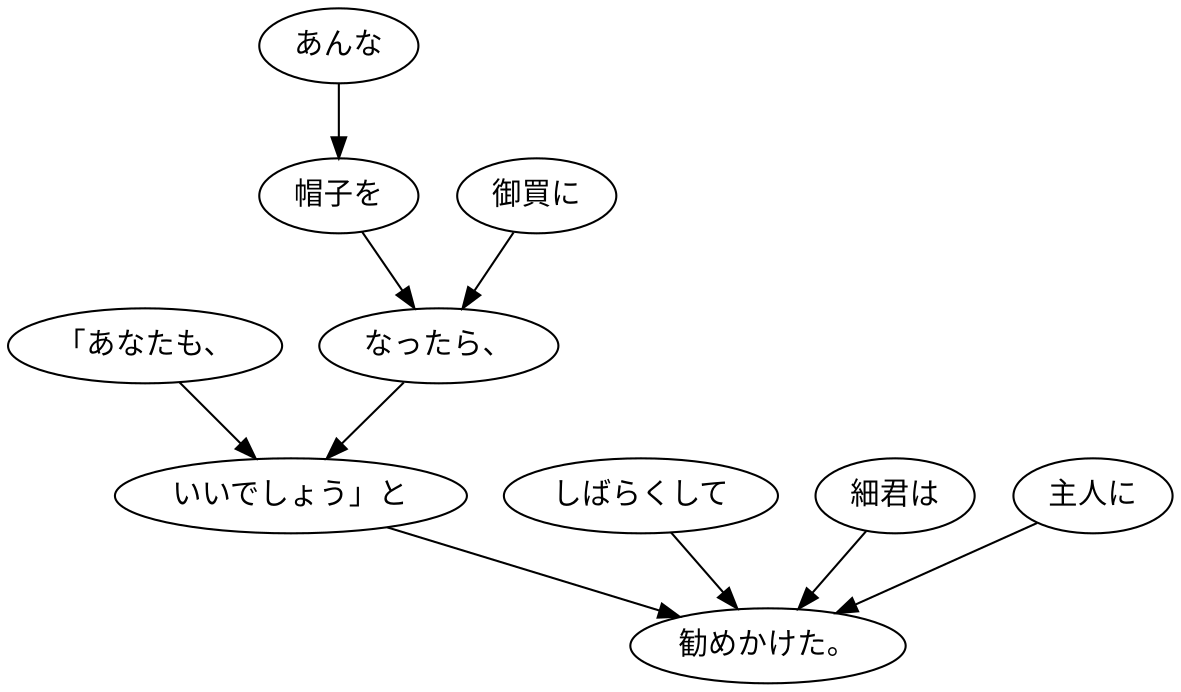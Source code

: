 digraph graph3477 {
	node0 [label="「あなたも、"];
	node1 [label="あんな"];
	node2 [label="帽子を"];
	node3 [label="御買に"];
	node4 [label="なったら、"];
	node5 [label="いいでしょう」と"];
	node6 [label="しばらくして"];
	node7 [label="細君は"];
	node8 [label="主人に"];
	node9 [label="勧めかけた。"];
	node0 -> node5;
	node1 -> node2;
	node2 -> node4;
	node3 -> node4;
	node4 -> node5;
	node5 -> node9;
	node6 -> node9;
	node7 -> node9;
	node8 -> node9;
}

